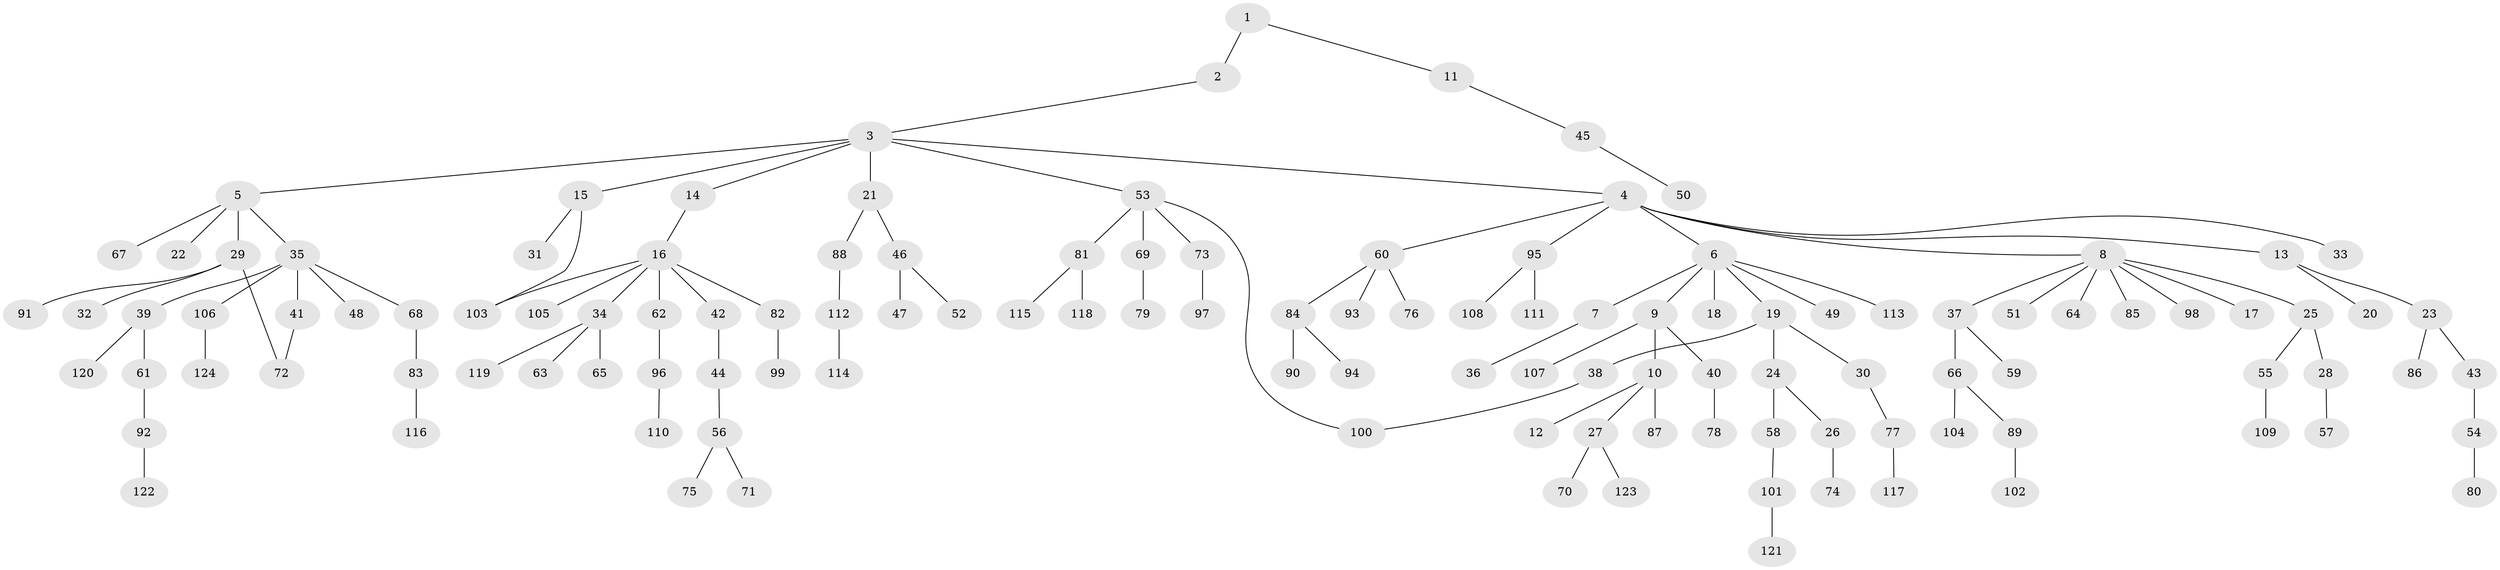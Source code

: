 // Generated by graph-tools (version 1.1) at 2025/42/03/09/25 04:42:24]
// undirected, 124 vertices, 126 edges
graph export_dot {
graph [start="1"]
  node [color=gray90,style=filled];
  1;
  2;
  3;
  4;
  5;
  6;
  7;
  8;
  9;
  10;
  11;
  12;
  13;
  14;
  15;
  16;
  17;
  18;
  19;
  20;
  21;
  22;
  23;
  24;
  25;
  26;
  27;
  28;
  29;
  30;
  31;
  32;
  33;
  34;
  35;
  36;
  37;
  38;
  39;
  40;
  41;
  42;
  43;
  44;
  45;
  46;
  47;
  48;
  49;
  50;
  51;
  52;
  53;
  54;
  55;
  56;
  57;
  58;
  59;
  60;
  61;
  62;
  63;
  64;
  65;
  66;
  67;
  68;
  69;
  70;
  71;
  72;
  73;
  74;
  75;
  76;
  77;
  78;
  79;
  80;
  81;
  82;
  83;
  84;
  85;
  86;
  87;
  88;
  89;
  90;
  91;
  92;
  93;
  94;
  95;
  96;
  97;
  98;
  99;
  100;
  101;
  102;
  103;
  104;
  105;
  106;
  107;
  108;
  109;
  110;
  111;
  112;
  113;
  114;
  115;
  116;
  117;
  118;
  119;
  120;
  121;
  122;
  123;
  124;
  1 -- 2;
  1 -- 11;
  2 -- 3;
  3 -- 4;
  3 -- 5;
  3 -- 14;
  3 -- 15;
  3 -- 21;
  3 -- 53;
  4 -- 6;
  4 -- 8;
  4 -- 13;
  4 -- 33;
  4 -- 60;
  4 -- 95;
  5 -- 22;
  5 -- 29;
  5 -- 35;
  5 -- 67;
  6 -- 7;
  6 -- 9;
  6 -- 18;
  6 -- 19;
  6 -- 49;
  6 -- 113;
  7 -- 36;
  8 -- 17;
  8 -- 25;
  8 -- 37;
  8 -- 51;
  8 -- 64;
  8 -- 85;
  8 -- 98;
  9 -- 10;
  9 -- 40;
  9 -- 107;
  10 -- 12;
  10 -- 27;
  10 -- 87;
  11 -- 45;
  13 -- 20;
  13 -- 23;
  14 -- 16;
  15 -- 31;
  15 -- 103;
  16 -- 34;
  16 -- 42;
  16 -- 62;
  16 -- 82;
  16 -- 105;
  16 -- 103;
  19 -- 24;
  19 -- 30;
  19 -- 38;
  21 -- 46;
  21 -- 88;
  23 -- 43;
  23 -- 86;
  24 -- 26;
  24 -- 58;
  25 -- 28;
  25 -- 55;
  26 -- 74;
  27 -- 70;
  27 -- 123;
  28 -- 57;
  29 -- 32;
  29 -- 72;
  29 -- 91;
  30 -- 77;
  34 -- 63;
  34 -- 65;
  34 -- 119;
  35 -- 39;
  35 -- 41;
  35 -- 48;
  35 -- 68;
  35 -- 106;
  37 -- 59;
  37 -- 66;
  38 -- 100;
  39 -- 61;
  39 -- 120;
  40 -- 78;
  41 -- 72;
  42 -- 44;
  43 -- 54;
  44 -- 56;
  45 -- 50;
  46 -- 47;
  46 -- 52;
  53 -- 69;
  53 -- 73;
  53 -- 81;
  53 -- 100;
  54 -- 80;
  55 -- 109;
  56 -- 71;
  56 -- 75;
  58 -- 101;
  60 -- 76;
  60 -- 84;
  60 -- 93;
  61 -- 92;
  62 -- 96;
  66 -- 89;
  66 -- 104;
  68 -- 83;
  69 -- 79;
  73 -- 97;
  77 -- 117;
  81 -- 115;
  81 -- 118;
  82 -- 99;
  83 -- 116;
  84 -- 90;
  84 -- 94;
  88 -- 112;
  89 -- 102;
  92 -- 122;
  95 -- 108;
  95 -- 111;
  96 -- 110;
  101 -- 121;
  106 -- 124;
  112 -- 114;
}
